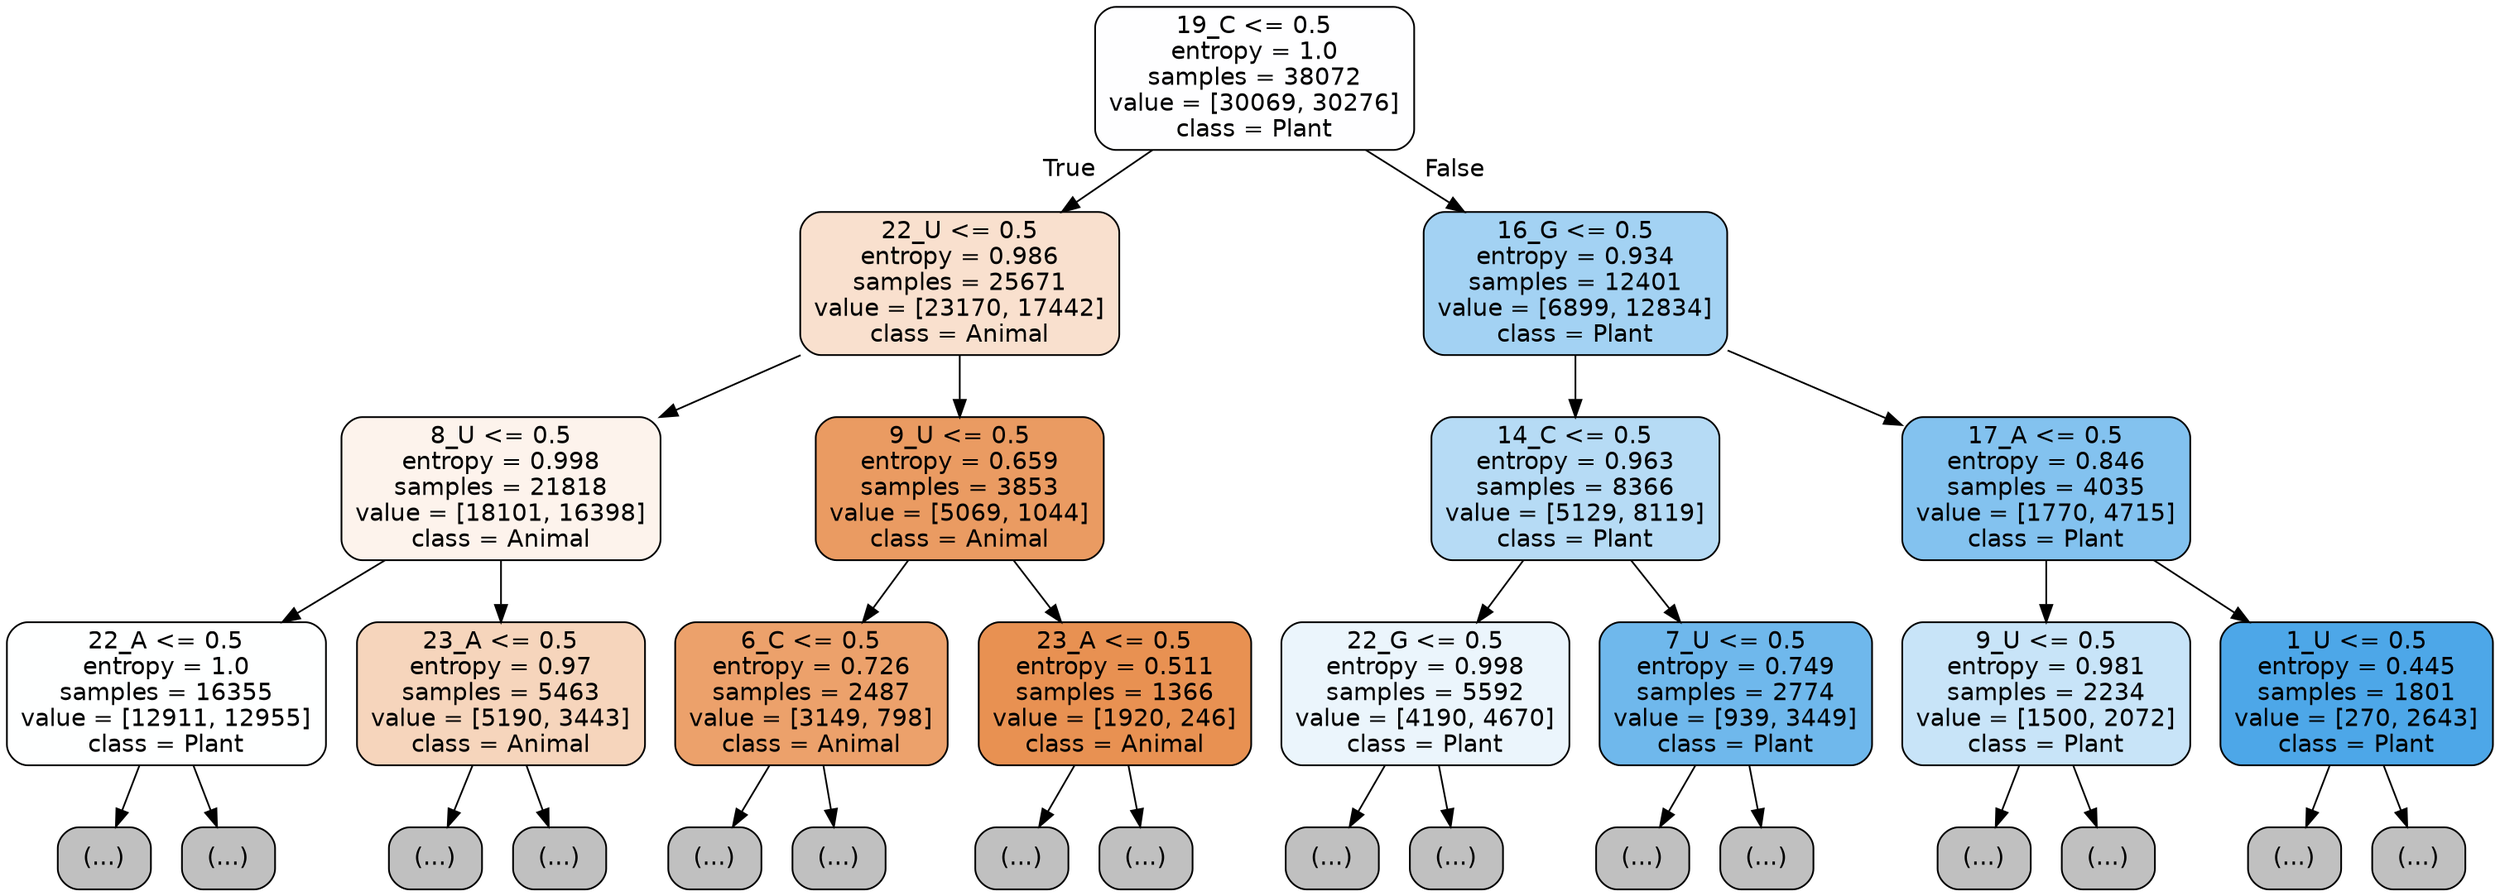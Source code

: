 digraph Tree {
node [shape=box, style="filled, rounded", color="black", fontname="helvetica"] ;
edge [fontname="helvetica"] ;
0 [label="19_C <= 0.5\nentropy = 1.0\nsamples = 38072\nvalue = [30069, 30276]\nclass = Plant", fillcolor="#fefeff"] ;
1 [label="22_U <= 0.5\nentropy = 0.986\nsamples = 25671\nvalue = [23170, 17442]\nclass = Animal", fillcolor="#f9e0ce"] ;
0 -> 1 [labeldistance=2.5, labelangle=45, headlabel="True"] ;
2 [label="8_U <= 0.5\nentropy = 0.998\nsamples = 21818\nvalue = [18101, 16398]\nclass = Animal", fillcolor="#fdf3ec"] ;
1 -> 2 ;
3 [label="22_A <= 0.5\nentropy = 1.0\nsamples = 16355\nvalue = [12911, 12955]\nclass = Plant", fillcolor="#feffff"] ;
2 -> 3 ;
4 [label="(...)", fillcolor="#C0C0C0"] ;
3 -> 4 ;
6907 [label="(...)", fillcolor="#C0C0C0"] ;
3 -> 6907 ;
7984 [label="23_A <= 0.5\nentropy = 0.97\nsamples = 5463\nvalue = [5190, 3443]\nclass = Animal", fillcolor="#f6d5bc"] ;
2 -> 7984 ;
7985 [label="(...)", fillcolor="#C0C0C0"] ;
7984 -> 7985 ;
10736 [label="(...)", fillcolor="#C0C0C0"] ;
7984 -> 10736 ;
10879 [label="9_U <= 0.5\nentropy = 0.659\nsamples = 3853\nvalue = [5069, 1044]\nclass = Animal", fillcolor="#ea9b62"] ;
1 -> 10879 ;
10880 [label="6_C <= 0.5\nentropy = 0.726\nsamples = 2487\nvalue = [3149, 798]\nclass = Animal", fillcolor="#eca16b"] ;
10879 -> 10880 ;
10881 [label="(...)", fillcolor="#C0C0C0"] ;
10880 -> 10881 ;
11680 [label="(...)", fillcolor="#C0C0C0"] ;
10880 -> 11680 ;
11937 [label="23_A <= 0.5\nentropy = 0.511\nsamples = 1366\nvalue = [1920, 246]\nclass = Animal", fillcolor="#e89152"] ;
10879 -> 11937 ;
11938 [label="(...)", fillcolor="#C0C0C0"] ;
11937 -> 11938 ;
12313 [label="(...)", fillcolor="#C0C0C0"] ;
11937 -> 12313 ;
12356 [label="16_G <= 0.5\nentropy = 0.934\nsamples = 12401\nvalue = [6899, 12834]\nclass = Plant", fillcolor="#a3d2f3"] ;
0 -> 12356 [labeldistance=2.5, labelangle=-45, headlabel="False"] ;
12357 [label="14_C <= 0.5\nentropy = 0.963\nsamples = 8366\nvalue = [5129, 8119]\nclass = Plant", fillcolor="#b6dbf5"] ;
12356 -> 12357 ;
12358 [label="22_G <= 0.5\nentropy = 0.998\nsamples = 5592\nvalue = [4190, 4670]\nclass = Plant", fillcolor="#ebf5fc"] ;
12357 -> 12358 ;
12359 [label="(...)", fillcolor="#C0C0C0"] ;
12358 -> 12359 ;
14582 [label="(...)", fillcolor="#C0C0C0"] ;
12358 -> 14582 ;
14859 [label="7_U <= 0.5\nentropy = 0.749\nsamples = 2774\nvalue = [939, 3449]\nclass = Plant", fillcolor="#6fb8ec"] ;
12357 -> 14859 ;
14860 [label="(...)", fillcolor="#C0C0C0"] ;
14859 -> 14860 ;
15389 [label="(...)", fillcolor="#C0C0C0"] ;
14859 -> 15389 ;
15578 [label="17_A <= 0.5\nentropy = 0.846\nsamples = 4035\nvalue = [1770, 4715]\nclass = Plant", fillcolor="#83c2ef"] ;
12356 -> 15578 ;
15579 [label="9_U <= 0.5\nentropy = 0.981\nsamples = 2234\nvalue = [1500, 2072]\nclass = Plant", fillcolor="#c8e4f8"] ;
15578 -> 15579 ;
15580 [label="(...)", fillcolor="#C0C0C0"] ;
15579 -> 15580 ;
16155 [label="(...)", fillcolor="#C0C0C0"] ;
15579 -> 16155 ;
16394 [label="1_U <= 0.5\nentropy = 0.445\nsamples = 1801\nvalue = [270, 2643]\nclass = Plant", fillcolor="#4da7e8"] ;
15578 -> 16394 ;
16395 [label="(...)", fillcolor="#C0C0C0"] ;
16394 -> 16395 ;
16546 [label="(...)", fillcolor="#C0C0C0"] ;
16394 -> 16546 ;
}